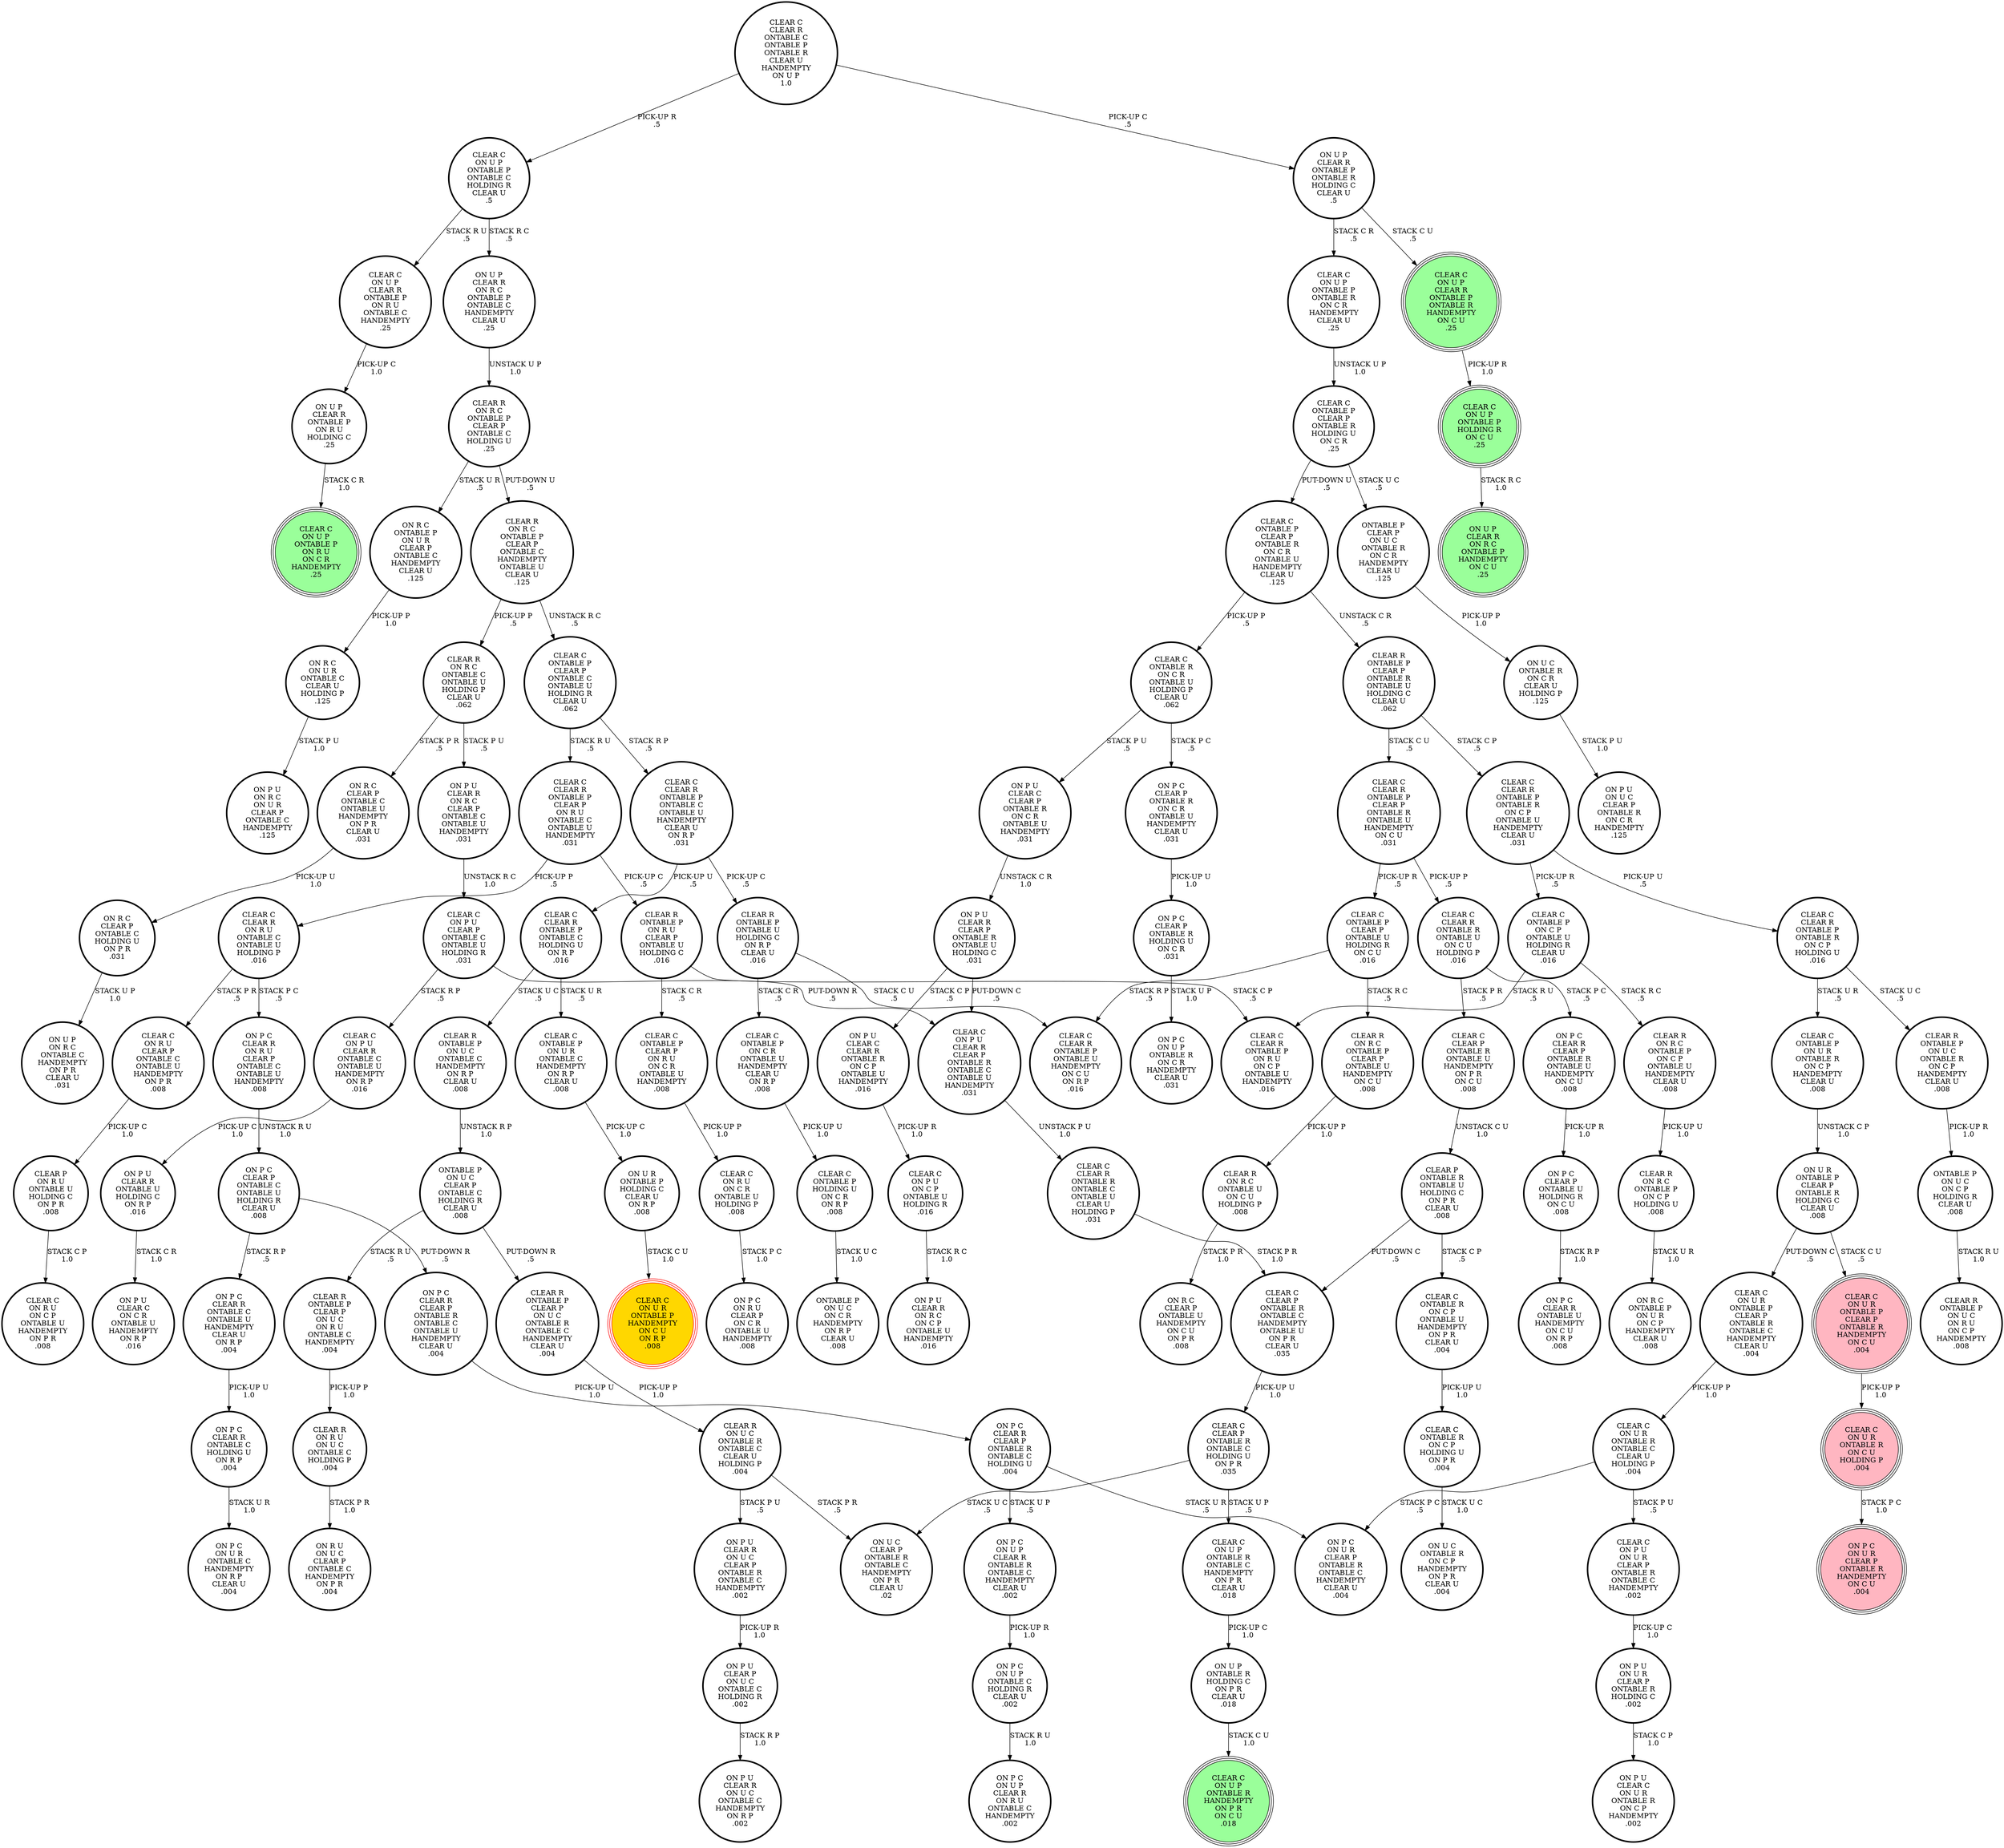 digraph {
"CLEAR R\nONTABLE P\nON U C\nONTABLE C\nHANDEMPTY\nON R P\nCLEAR U\n.008\n" -> "ONTABLE P\nON U C\nCLEAR P\nONTABLE C\nHOLDING R\nCLEAR U\n.008\n"[label="UNSTACK R P\n1.0\n"];
"CLEAR R\nON U C\nONTABLE R\nONTABLE C\nCLEAR U\nHOLDING P\n.004\n" -> "ON P U\nCLEAR R\nON U C\nCLEAR P\nONTABLE R\nONTABLE C\nHANDEMPTY\n.002\n"[label="STACK P U\n.5\n"];
"CLEAR R\nON U C\nONTABLE R\nONTABLE C\nCLEAR U\nHOLDING P\n.004\n" -> "ON U C\nCLEAR P\nONTABLE R\nONTABLE C\nHANDEMPTY\nON P R\nCLEAR U\n.02\n"[label="STACK P R\n.5\n"];
"CLEAR C\nON P U\nCLEAR R\nCLEAR P\nONTABLE R\nONTABLE C\nONTABLE U\nHANDEMPTY\n.031\n" -> "CLEAR C\nCLEAR R\nONTABLE R\nONTABLE C\nONTABLE U\nCLEAR U\nHOLDING P\n.031\n"[label="UNSTACK P U\n1.0\n"];
"CLEAR C\nCLEAR R\nONTABLE P\nCLEAR P\nONTABLE R\nONTABLE U\nHANDEMPTY\nON C U\n.031\n" -> "CLEAR C\nCLEAR R\nONTABLE R\nONTABLE U\nON C U\nHOLDING P\n.016\n"[label="PICK-UP P\n.5\n"];
"CLEAR C\nCLEAR R\nONTABLE P\nCLEAR P\nONTABLE R\nONTABLE U\nHANDEMPTY\nON C U\n.031\n" -> "CLEAR C\nONTABLE P\nCLEAR P\nONTABLE U\nHOLDING R\nON C U\n.016\n"[label="PICK-UP R\n.5\n"];
"CLEAR C\nONTABLE R\nON C R\nONTABLE U\nHOLDING P\nCLEAR U\n.062\n" -> "ON P C\nCLEAR P\nONTABLE R\nON C R\nONTABLE U\nHANDEMPTY\nCLEAR U\n.031\n"[label="STACK P C\n.5\n"];
"CLEAR C\nONTABLE R\nON C R\nONTABLE U\nHOLDING P\nCLEAR U\n.062\n" -> "ON P U\nCLEAR C\nCLEAR P\nONTABLE R\nON C R\nONTABLE U\nHANDEMPTY\n.031\n"[label="STACK P U\n.5\n"];
"ON P C\nCLEAR P\nONTABLE U\nHOLDING R\nON C U\n.008\n" -> "ON P C\nCLEAR R\nONTABLE U\nHANDEMPTY\nON C U\nON R P\n.008\n"[label="STACK R P\n1.0\n"];
"CLEAR C\nCLEAR R\nONTABLE P\nONTABLE R\nON C P\nHOLDING U\n.016\n" -> "CLEAR R\nONTABLE P\nON U C\nONTABLE R\nON C P\nHANDEMPTY\nCLEAR U\n.008\n"[label="STACK U C\n.5\n"];
"CLEAR C\nCLEAR R\nONTABLE P\nONTABLE R\nON C P\nHOLDING U\n.016\n" -> "CLEAR C\nONTABLE P\nON U R\nONTABLE R\nON C P\nHANDEMPTY\nCLEAR U\n.008\n"[label="STACK U R\n.5\n"];
"ON P C\nCLEAR R\nONTABLE C\nONTABLE U\nHANDEMPTY\nCLEAR U\nON R P\n.004\n" -> "ON P C\nCLEAR R\nONTABLE C\nHOLDING U\nON R P\n.004\n"[label="PICK-UP U\n1.0\n"];
"ON R C\nCLEAR P\nONTABLE C\nHOLDING U\nON P R\n.031\n" -> "ON U P\nON R C\nONTABLE C\nHANDEMPTY\nON P R\nCLEAR U\n.031\n"[label="STACK U P\n1.0\n"];
"CLEAR P\nONTABLE R\nONTABLE U\nHOLDING C\nON P R\nCLEAR U\n.008\n" -> "CLEAR C\nCLEAR P\nONTABLE R\nONTABLE C\nHANDEMPTY\nONTABLE U\nON P R\nCLEAR U\n.035\n"[label="PUT-DOWN C\n.5\n"];
"CLEAR P\nONTABLE R\nONTABLE U\nHOLDING C\nON P R\nCLEAR U\n.008\n" -> "CLEAR C\nONTABLE R\nON C P\nONTABLE U\nHANDEMPTY\nON P R\nCLEAR U\n.004\n"[label="STACK C P\n.5\n"];
"CLEAR C\nCLEAR R\nONTABLE P\nONTABLE C\nHOLDING U\nON R P\n.016\n" -> "CLEAR R\nONTABLE P\nON U C\nONTABLE C\nHANDEMPTY\nON R P\nCLEAR U\n.008\n"[label="STACK U C\n.5\n"];
"CLEAR C\nCLEAR R\nONTABLE P\nONTABLE C\nHOLDING U\nON R P\n.016\n" -> "CLEAR C\nONTABLE P\nON U R\nONTABLE C\nHANDEMPTY\nON R P\nCLEAR U\n.008\n"[label="STACK U R\n.5\n"];
"CLEAR R\nON R U\nON U C\nONTABLE C\nHOLDING P\n.004\n" -> "ON R U\nON U C\nCLEAR P\nONTABLE C\nHANDEMPTY\nON P R\n.004\n"[label="STACK P R\n1.0\n"];
"ON P C\nON U P\nONTABLE C\nHOLDING R\nCLEAR U\n.002\n" -> "ON P C\nON U P\nCLEAR R\nON R U\nONTABLE C\nHANDEMPTY\n.002\n"[label="STACK R U\n1.0\n"];
"CLEAR R\nON R C\nONTABLE P\nON C P\nONTABLE U\nHANDEMPTY\nCLEAR U\n.008\n" -> "CLEAR R\nON R C\nONTABLE P\nON C P\nHOLDING U\n.008\n"[label="PICK-UP U\n1.0\n"];
"CLEAR C\nCLEAR R\nONTABLE R\nONTABLE C\nONTABLE U\nCLEAR U\nHOLDING P\n.031\n" -> "CLEAR C\nCLEAR P\nONTABLE R\nONTABLE C\nHANDEMPTY\nONTABLE U\nON P R\nCLEAR U\n.035\n"[label="STACK P R\n1.0\n"];
"ON U P\nCLEAR R\nONTABLE P\nON R U\nHOLDING C\n.25\n" -> "CLEAR C\nON U P\nONTABLE P\nON R U\nON C R\nHANDEMPTY\n.25\n"[label="STACK C R\n1.0\n"];
"CLEAR C\nON R U\nCLEAR P\nONTABLE C\nONTABLE U\nHANDEMPTY\nON P R\n.008\n" -> "CLEAR P\nON R U\nONTABLE U\nHOLDING C\nON P R\n.008\n"[label="PICK-UP C\n1.0\n"];
"ON P C\nCLEAR R\nCLEAR P\nONTABLE R\nONTABLE C\nONTABLE U\nHANDEMPTY\nCLEAR U\n.004\n" -> "ON P C\nCLEAR R\nCLEAR P\nONTABLE R\nONTABLE C\nHOLDING U\n.004\n"[label="PICK-UP U\n1.0\n"];
"CLEAR C\nCLEAR R\nONTABLE P\nONTABLE R\nON C P\nONTABLE U\nHANDEMPTY\nCLEAR U\n.031\n" -> "CLEAR C\nCLEAR R\nONTABLE P\nONTABLE R\nON C P\nHOLDING U\n.016\n"[label="PICK-UP U\n.5\n"];
"CLEAR C\nCLEAR R\nONTABLE P\nONTABLE R\nON C P\nONTABLE U\nHANDEMPTY\nCLEAR U\n.031\n" -> "CLEAR C\nONTABLE P\nON C P\nONTABLE U\nHOLDING R\nCLEAR U\n.016\n"[label="PICK-UP R\n.5\n"];
"CLEAR C\nON R U\nON C R\nONTABLE U\nHOLDING P\n.008\n" -> "ON P C\nON R U\nCLEAR P\nON C R\nONTABLE U\nHANDEMPTY\n.008\n"[label="STACK P C\n1.0\n"];
"CLEAR C\nON U P\nCLEAR R\nONTABLE P\nON R U\nONTABLE C\nHANDEMPTY\n.25\n" -> "ON U P\nCLEAR R\nONTABLE P\nON R U\nHOLDING C\n.25\n"[label="PICK-UP C\n1.0\n"];
"CLEAR R\nON R C\nONTABLE P\nON C P\nHOLDING U\n.008\n" -> "ON R C\nONTABLE P\nON U R\nON C P\nHANDEMPTY\nCLEAR U\n.008\n"[label="STACK U R\n1.0\n"];
"CLEAR C\nONTABLE P\nON U R\nONTABLE C\nHANDEMPTY\nON R P\nCLEAR U\n.008\n" -> "ON U R\nONTABLE P\nHOLDING C\nCLEAR U\nON R P\n.008\n"[label="PICK-UP C\n1.0\n"];
"ON P C\nCLEAR P\nONTABLE C\nONTABLE U\nHOLDING R\nCLEAR U\n.008\n" -> "ON P C\nCLEAR R\nCLEAR P\nONTABLE R\nONTABLE C\nONTABLE U\nHANDEMPTY\nCLEAR U\n.004\n"[label="PUT-DOWN R\n.5\n"];
"ON P C\nCLEAR P\nONTABLE C\nONTABLE U\nHOLDING R\nCLEAR U\n.008\n" -> "ON P C\nCLEAR R\nONTABLE C\nONTABLE U\nHANDEMPTY\nCLEAR U\nON R P\n.004\n"[label="STACK R P\n.5\n"];
"ON U P\nCLEAR R\nON R C\nONTABLE P\nONTABLE C\nHANDEMPTY\nCLEAR U\n.25\n" -> "CLEAR R\nON R C\nONTABLE P\nCLEAR P\nONTABLE C\nHOLDING U\n.25\n"[label="UNSTACK U P\n1.0\n"];
"CLEAR R\nON R C\nONTABLE U\nON C U\nHOLDING P\n.008\n" -> "ON R C\nCLEAR P\nONTABLE U\nHANDEMPTY\nON C U\nON P R\n.008\n"[label="STACK P R\n1.0\n"];
"ON U P\nCLEAR R\nONTABLE P\nONTABLE R\nHOLDING C\nCLEAR U\n.5\n" -> "CLEAR C\nON U P\nONTABLE P\nONTABLE R\nON C R\nHANDEMPTY\nCLEAR U\n.25\n"[label="STACK C R\n.5\n"];
"ON U P\nCLEAR R\nONTABLE P\nONTABLE R\nHOLDING C\nCLEAR U\n.5\n" -> "CLEAR C\nON U P\nCLEAR R\nONTABLE P\nONTABLE R\nHANDEMPTY\nON C U\n.25\n"[label="STACK C U\n.5\n"];
"CLEAR C\nONTABLE P\nON C P\nONTABLE U\nHOLDING R\nCLEAR U\n.016\n" -> "CLEAR C\nCLEAR R\nONTABLE P\nON R U\nON C P\nONTABLE U\nHANDEMPTY\n.016\n"[label="STACK R U\n.5\n"];
"CLEAR C\nONTABLE P\nON C P\nONTABLE U\nHOLDING R\nCLEAR U\n.016\n" -> "CLEAR R\nON R C\nONTABLE P\nON C P\nONTABLE U\nHANDEMPTY\nCLEAR U\n.008\n"[label="STACK R C\n.5\n"];
"ON P C\nCLEAR P\nONTABLE R\nHOLDING U\nON C R\n.031\n" -> "ON P C\nON U P\nONTABLE R\nON C R\nHANDEMPTY\nCLEAR U\n.031\n"[label="STACK U P\n1.0\n"];
"CLEAR R\nON R C\nONTABLE P\nCLEAR P\nONTABLE C\nHANDEMPTY\nONTABLE U\nCLEAR U\n.125\n" -> "CLEAR R\nON R C\nONTABLE C\nONTABLE U\nHOLDING P\nCLEAR U\n.062\n"[label="PICK-UP P\n.5\n"];
"CLEAR R\nON R C\nONTABLE P\nCLEAR P\nONTABLE C\nHANDEMPTY\nONTABLE U\nCLEAR U\n.125\n" -> "CLEAR C\nONTABLE P\nCLEAR P\nONTABLE C\nONTABLE U\nHOLDING R\nCLEAR U\n.062\n"[label="UNSTACK R C\n.5\n"];
"ON U R\nONTABLE P\nCLEAR P\nONTABLE R\nHOLDING C\nCLEAR U\n.008\n" -> "CLEAR C\nON U R\nONTABLE P\nCLEAR P\nONTABLE R\nONTABLE C\nHANDEMPTY\nCLEAR U\n.004\n"[label="PUT-DOWN C\n.5\n"];
"ON U R\nONTABLE P\nCLEAR P\nONTABLE R\nHOLDING C\nCLEAR U\n.008\n" -> "CLEAR C\nON U R\nONTABLE P\nCLEAR P\nONTABLE R\nHANDEMPTY\nON C U\n.004\n"[label="STACK C U\n.5\n"];
"ON R C\nCLEAR P\nONTABLE C\nONTABLE U\nHANDEMPTY\nON P R\nCLEAR U\n.031\n" -> "ON R C\nCLEAR P\nONTABLE C\nHOLDING U\nON P R\n.031\n"[label="PICK-UP U\n1.0\n"];
"CLEAR C\nON P U\nON C P\nONTABLE U\nHOLDING R\n.016\n" -> "ON P U\nCLEAR R\nON R C\nON C P\nONTABLE U\nHANDEMPTY\n.016\n"[label="STACK R C\n1.0\n"];
"ON P U\nCLEAR C\nCLEAR R\nONTABLE R\nON C P\nONTABLE U\nHANDEMPTY\n.016\n" -> "CLEAR C\nON P U\nON C P\nONTABLE U\nHOLDING R\n.016\n"[label="PICK-UP R\n1.0\n"];
"CLEAR C\nONTABLE R\nON C P\nHOLDING U\nON P R\n.004\n" -> "ON U C\nONTABLE R\nON C P\nHANDEMPTY\nON P R\nCLEAR U\n.004\n"[label="STACK U C\n1.0\n"];
"ONTABLE P\nON U C\nCLEAR P\nONTABLE C\nHOLDING R\nCLEAR U\n.008\n" -> "CLEAR R\nONTABLE P\nCLEAR P\nON U C\nONTABLE R\nONTABLE C\nHANDEMPTY\nCLEAR U\n.004\n"[label="PUT-DOWN R\n.5\n"];
"ONTABLE P\nON U C\nCLEAR P\nONTABLE C\nHOLDING R\nCLEAR U\n.008\n" -> "CLEAR R\nONTABLE P\nCLEAR P\nON U C\nON R U\nONTABLE C\nHANDEMPTY\n.004\n"[label="STACK R U\n.5\n"];
"CLEAR C\nCLEAR R\nONTABLE P\nCLEAR P\nON R U\nONTABLE C\nONTABLE U\nHANDEMPTY\n.031\n" -> "CLEAR C\nCLEAR R\nON R U\nONTABLE C\nONTABLE U\nHOLDING P\n.016\n"[label="PICK-UP P\n.5\n"];
"CLEAR C\nCLEAR R\nONTABLE P\nCLEAR P\nON R U\nONTABLE C\nONTABLE U\nHANDEMPTY\n.031\n" -> "CLEAR R\nONTABLE P\nON R U\nCLEAR P\nONTABLE U\nHOLDING C\n.016\n"[label="PICK-UP C\n.5\n"];
"CLEAR C\nON U P\nONTABLE P\nHOLDING R\nON C U\n.25\n" -> "ON U P\nCLEAR R\nON R C\nONTABLE P\nHANDEMPTY\nON C U\n.25\n"[label="STACK R C\n1.0\n"];
"CLEAR R\nONTABLE P\nCLEAR P\nON U C\nONTABLE R\nONTABLE C\nHANDEMPTY\nCLEAR U\n.004\n" -> "CLEAR R\nON U C\nONTABLE R\nONTABLE C\nCLEAR U\nHOLDING P\n.004\n"[label="PICK-UP P\n1.0\n"];
"CLEAR C\nON U P\nONTABLE P\nONTABLE C\nHOLDING R\nCLEAR U\n.5\n" -> "CLEAR C\nON U P\nCLEAR R\nONTABLE P\nON R U\nONTABLE C\nHANDEMPTY\n.25\n"[label="STACK R U\n.5\n"];
"CLEAR C\nON U P\nONTABLE P\nONTABLE C\nHOLDING R\nCLEAR U\n.5\n" -> "ON U P\nCLEAR R\nON R C\nONTABLE P\nONTABLE C\nHANDEMPTY\nCLEAR U\n.25\n"[label="STACK R C\n.5\n"];
"CLEAR C\nON U R\nONTABLE R\nONTABLE C\nCLEAR U\nHOLDING P\n.004\n" -> "CLEAR C\nON P U\nON U R\nCLEAR P\nONTABLE R\nONTABLE C\nHANDEMPTY\n.002\n"[label="STACK P U\n.5\n"];
"CLEAR C\nON U R\nONTABLE R\nONTABLE C\nCLEAR U\nHOLDING P\n.004\n" -> "ON P C\nON U R\nCLEAR P\nONTABLE R\nONTABLE C\nHANDEMPTY\nCLEAR U\n.004\n"[label="STACK P C\n.5\n"];
"ON P U\nCLEAR R\nONTABLE U\nHOLDING C\nON R P\n.016\n" -> "ON P U\nCLEAR C\nON C R\nONTABLE U\nHANDEMPTY\nON R P\n.016\n"[label="STACK C R\n1.0\n"];
"CLEAR C\nCLEAR R\nONTABLE R\nONTABLE U\nON C U\nHOLDING P\n.016\n" -> "CLEAR C\nCLEAR P\nONTABLE R\nONTABLE U\nHANDEMPTY\nON P R\nON C U\n.008\n"[label="STACK P R\n.5\n"];
"CLEAR C\nCLEAR R\nONTABLE R\nONTABLE U\nON C U\nHOLDING P\n.016\n" -> "ON P C\nCLEAR R\nCLEAR P\nONTABLE R\nONTABLE U\nHANDEMPTY\nON C U\n.008\n"[label="STACK P C\n.5\n"];
"ON P C\nCLEAR R\nONTABLE C\nHOLDING U\nON R P\n.004\n" -> "ON P C\nON U R\nONTABLE C\nHANDEMPTY\nON R P\nCLEAR U\n.004\n"[label="STACK U R\n1.0\n"];
"CLEAR C\nONTABLE P\nHOLDING U\nON C R\nON R P\n.008\n" -> "ONTABLE P\nON U C\nON C R\nHANDEMPTY\nON R P\nCLEAR U\n.008\n"[label="STACK U C\n1.0\n"];
"CLEAR C\nON U R\nONTABLE P\nCLEAR P\nONTABLE R\nONTABLE C\nHANDEMPTY\nCLEAR U\n.004\n" -> "CLEAR C\nON U R\nONTABLE R\nONTABLE C\nCLEAR U\nHOLDING P\n.004\n"[label="PICK-UP P\n1.0\n"];
"CLEAR R\nONTABLE P\nCLEAR P\nONTABLE R\nONTABLE U\nHOLDING C\nCLEAR U\n.062\n" -> "CLEAR C\nCLEAR R\nONTABLE P\nCLEAR P\nONTABLE R\nONTABLE U\nHANDEMPTY\nON C U\n.031\n"[label="STACK C U\n.5\n"];
"CLEAR R\nONTABLE P\nCLEAR P\nONTABLE R\nONTABLE U\nHOLDING C\nCLEAR U\n.062\n" -> "CLEAR C\nCLEAR R\nONTABLE P\nONTABLE R\nON C P\nONTABLE U\nHANDEMPTY\nCLEAR U\n.031\n"[label="STACK C P\n.5\n"];
"CLEAR C\nONTABLE P\nON U R\nONTABLE R\nON C P\nHANDEMPTY\nCLEAR U\n.008\n" -> "ON U R\nONTABLE P\nCLEAR P\nONTABLE R\nHOLDING C\nCLEAR U\n.008\n"[label="UNSTACK C P\n1.0\n"];
"CLEAR C\nONTABLE R\nON C P\nONTABLE U\nHANDEMPTY\nON P R\nCLEAR U\n.004\n" -> "CLEAR C\nONTABLE R\nON C P\nHOLDING U\nON P R\n.004\n"[label="PICK-UP U\n1.0\n"];
"CLEAR C\nONTABLE P\nCLEAR P\nONTABLE R\nHOLDING U\nON C R\n.25\n" -> "ONTABLE P\nCLEAR P\nON U C\nONTABLE R\nON C R\nHANDEMPTY\nCLEAR U\n.125\n"[label="STACK U C\n.5\n"];
"CLEAR C\nONTABLE P\nCLEAR P\nONTABLE R\nHOLDING U\nON C R\n.25\n" -> "CLEAR C\nONTABLE P\nCLEAR P\nONTABLE R\nON C R\nONTABLE U\nHANDEMPTY\nCLEAR U\n.125\n"[label="PUT-DOWN U\n.5\n"];
"ON R C\nONTABLE P\nON U R\nCLEAR P\nONTABLE C\nHANDEMPTY\nCLEAR U\n.125\n" -> "ON R C\nON U R\nONTABLE C\nCLEAR U\nHOLDING P\n.125\n"[label="PICK-UP P\n1.0\n"];
"CLEAR R\nON R C\nONTABLE P\nCLEAR P\nONTABLE C\nHOLDING U\n.25\n" -> "CLEAR R\nON R C\nONTABLE P\nCLEAR P\nONTABLE C\nHANDEMPTY\nONTABLE U\nCLEAR U\n.125\n"[label="PUT-DOWN U\n.5\n"];
"CLEAR R\nON R C\nONTABLE P\nCLEAR P\nONTABLE C\nHOLDING U\n.25\n" -> "ON R C\nONTABLE P\nON U R\nCLEAR P\nONTABLE C\nHANDEMPTY\nCLEAR U\n.125\n"[label="STACK U R\n.5\n"];
"CLEAR P\nON R U\nONTABLE U\nHOLDING C\nON P R\n.008\n" -> "CLEAR C\nON R U\nON C P\nONTABLE U\nHANDEMPTY\nON P R\n.008\n"[label="STACK C P\n1.0\n"];
"CLEAR C\nONTABLE P\nCLEAR P\nONTABLE R\nON C R\nONTABLE U\nHANDEMPTY\nCLEAR U\n.125\n" -> "CLEAR R\nONTABLE P\nCLEAR P\nONTABLE R\nONTABLE U\nHOLDING C\nCLEAR U\n.062\n"[label="UNSTACK C R\n.5\n"];
"CLEAR C\nONTABLE P\nCLEAR P\nONTABLE R\nON C R\nONTABLE U\nHANDEMPTY\nCLEAR U\n.125\n" -> "CLEAR C\nONTABLE R\nON C R\nONTABLE U\nHOLDING P\nCLEAR U\n.062\n"[label="PICK-UP P\n.5\n"];
"CLEAR C\nCLEAR P\nONTABLE R\nONTABLE C\nHOLDING U\nON P R\n.035\n" -> "ON U C\nCLEAR P\nONTABLE R\nONTABLE C\nHANDEMPTY\nON P R\nCLEAR U\n.02\n"[label="STACK U C\n.5\n"];
"CLEAR C\nCLEAR P\nONTABLE R\nONTABLE C\nHOLDING U\nON P R\n.035\n" -> "CLEAR C\nON U P\nONTABLE R\nONTABLE C\nHANDEMPTY\nON P R\nCLEAR U\n.018\n"[label="STACK U P\n.5\n"];
"ON P U\nON U R\nCLEAR P\nONTABLE R\nHOLDING C\n.002\n" -> "ON P U\nCLEAR C\nON U R\nONTABLE R\nON C P\nHANDEMPTY\n.002\n"[label="STACK C P\n1.0\n"];
"CLEAR C\nON U P\nONTABLE P\nONTABLE R\nON C R\nHANDEMPTY\nCLEAR U\n.25\n" -> "CLEAR C\nONTABLE P\nCLEAR P\nONTABLE R\nHOLDING U\nON C R\n.25\n"[label="UNSTACK U P\n1.0\n"];
"ON P U\nCLEAR C\nCLEAR P\nONTABLE R\nON C R\nONTABLE U\nHANDEMPTY\n.031\n" -> "ON P U\nCLEAR R\nCLEAR P\nONTABLE R\nONTABLE U\nHOLDING C\n.031\n"[label="UNSTACK C R\n1.0\n"];
"CLEAR C\nCLEAR P\nONTABLE R\nONTABLE C\nHANDEMPTY\nONTABLE U\nON P R\nCLEAR U\n.035\n" -> "CLEAR C\nCLEAR P\nONTABLE R\nONTABLE C\nHOLDING U\nON P R\n.035\n"[label="PICK-UP U\n1.0\n"];
"ON P U\nCLEAR P\nON U C\nONTABLE C\nHOLDING R\n.002\n" -> "ON P U\nCLEAR R\nON U C\nONTABLE C\nHANDEMPTY\nON R P\n.002\n"[label="STACK R P\n1.0\n"];
"CLEAR C\nON P U\nON U R\nCLEAR P\nONTABLE R\nONTABLE C\nHANDEMPTY\n.002\n" -> "ON P U\nON U R\nCLEAR P\nONTABLE R\nHOLDING C\n.002\n"[label="PICK-UP C\n1.0\n"];
"CLEAR C\nON U P\nCLEAR R\nONTABLE P\nONTABLE R\nHANDEMPTY\nON C U\n.25\n" -> "CLEAR C\nON U P\nONTABLE P\nHOLDING R\nON C U\n.25\n"[label="PICK-UP R\n1.0\n"];
"CLEAR C\nONTABLE P\nCLEAR P\nONTABLE U\nHOLDING R\nON C U\n.016\n" -> "CLEAR C\nCLEAR R\nONTABLE P\nONTABLE U\nHANDEMPTY\nON C U\nON R P\n.016\n"[label="STACK R P\n.5\n"];
"CLEAR C\nONTABLE P\nCLEAR P\nONTABLE U\nHOLDING R\nON C U\n.016\n" -> "CLEAR R\nON R C\nONTABLE P\nCLEAR P\nONTABLE U\nHANDEMPTY\nON C U\n.008\n"[label="STACK R C\n.5\n"];
"CLEAR C\nON U R\nONTABLE P\nCLEAR P\nONTABLE R\nHANDEMPTY\nON C U\n.004\n" -> "CLEAR C\nON U R\nONTABLE R\nON C U\nHOLDING P\n.004\n"[label="PICK-UP P\n1.0\n"];
"CLEAR R\nONTABLE P\nON R U\nCLEAR P\nONTABLE U\nHOLDING C\n.016\n" -> "CLEAR C\nCLEAR R\nONTABLE P\nON R U\nON C P\nONTABLE U\nHANDEMPTY\n.016\n"[label="STACK C P\n.5\n"];
"CLEAR R\nONTABLE P\nON R U\nCLEAR P\nONTABLE U\nHOLDING C\n.016\n" -> "CLEAR C\nONTABLE P\nCLEAR P\nON R U\nON C R\nONTABLE U\nHANDEMPTY\n.008\n"[label="STACK C R\n.5\n"];
"ON P C\nCLEAR R\nON R U\nCLEAR P\nONTABLE C\nONTABLE U\nHANDEMPTY\n.008\n" -> "ON P C\nCLEAR P\nONTABLE C\nONTABLE U\nHOLDING R\nCLEAR U\n.008\n"[label="UNSTACK R U\n1.0\n"];
"CLEAR C\nCLEAR R\nONTABLE C\nONTABLE P\nONTABLE R\nCLEAR U\nHANDEMPTY\nON U P\n1.0\n" -> "CLEAR C\nON U P\nONTABLE P\nONTABLE C\nHOLDING R\nCLEAR U\n.5\n"[label="PICK-UP R\n.5\n"];
"CLEAR C\nCLEAR R\nONTABLE C\nONTABLE P\nONTABLE R\nCLEAR U\nHANDEMPTY\nON U P\n1.0\n" -> "ON U P\nCLEAR R\nONTABLE P\nONTABLE R\nHOLDING C\nCLEAR U\n.5\n"[label="PICK-UP C\n.5\n"];
"CLEAR R\nON R C\nONTABLE C\nONTABLE U\nHOLDING P\nCLEAR U\n.062\n" -> "ON P U\nCLEAR R\nON R C\nCLEAR P\nONTABLE C\nONTABLE U\nHANDEMPTY\n.031\n"[label="STACK P U\n.5\n"];
"CLEAR R\nON R C\nONTABLE C\nONTABLE U\nHOLDING P\nCLEAR U\n.062\n" -> "ON R C\nCLEAR P\nONTABLE C\nONTABLE U\nHANDEMPTY\nON P R\nCLEAR U\n.031\n"[label="STACK P R\n.5\n"];
"CLEAR R\nONTABLE P\nCLEAR P\nON U C\nON R U\nONTABLE C\nHANDEMPTY\n.004\n" -> "CLEAR R\nON R U\nON U C\nONTABLE C\nHOLDING P\n.004\n"[label="PICK-UP P\n1.0\n"];
"CLEAR C\nON P U\nCLEAR P\nONTABLE C\nONTABLE U\nHOLDING R\n.031\n" -> "CLEAR C\nON P U\nCLEAR R\nONTABLE C\nONTABLE U\nHANDEMPTY\nON R P\n.016\n"[label="STACK R P\n.5\n"];
"CLEAR C\nON P U\nCLEAR P\nONTABLE C\nONTABLE U\nHOLDING R\n.031\n" -> "CLEAR C\nON P U\nCLEAR R\nCLEAR P\nONTABLE R\nONTABLE C\nONTABLE U\nHANDEMPTY\n.031\n"[label="PUT-DOWN R\n.5\n"];
"CLEAR C\nCLEAR R\nON R U\nONTABLE C\nONTABLE U\nHOLDING P\n.016\n" -> "ON P C\nCLEAR R\nON R U\nCLEAR P\nONTABLE C\nONTABLE U\nHANDEMPTY\n.008\n"[label="STACK P C\n.5\n"];
"CLEAR C\nCLEAR R\nON R U\nONTABLE C\nONTABLE U\nHOLDING P\n.016\n" -> "CLEAR C\nON R U\nCLEAR P\nONTABLE C\nONTABLE U\nHANDEMPTY\nON P R\n.008\n"[label="STACK P R\n.5\n"];
"ON P C\nON U P\nCLEAR R\nONTABLE R\nONTABLE C\nHANDEMPTY\nCLEAR U\n.002\n" -> "ON P C\nON U P\nONTABLE C\nHOLDING R\nCLEAR U\n.002\n"[label="PICK-UP R\n1.0\n"];
"CLEAR C\nON P U\nCLEAR R\nONTABLE C\nONTABLE U\nHANDEMPTY\nON R P\n.016\n" -> "ON P U\nCLEAR R\nONTABLE U\nHOLDING C\nON R P\n.016\n"[label="PICK-UP C\n1.0\n"];
"ON P C\nCLEAR R\nCLEAR P\nONTABLE R\nONTABLE C\nHOLDING U\n.004\n" -> "ON P C\nON U P\nCLEAR R\nONTABLE R\nONTABLE C\nHANDEMPTY\nCLEAR U\n.002\n"[label="STACK U P\n.5\n"];
"ON P C\nCLEAR R\nCLEAR P\nONTABLE R\nONTABLE C\nHOLDING U\n.004\n" -> "ON P C\nON U R\nCLEAR P\nONTABLE R\nONTABLE C\nHANDEMPTY\nCLEAR U\n.004\n"[label="STACK U R\n.5\n"];
"ONTABLE P\nCLEAR P\nON U C\nONTABLE R\nON C R\nHANDEMPTY\nCLEAR U\n.125\n" -> "ON U C\nONTABLE R\nON C R\nCLEAR U\nHOLDING P\n.125\n"[label="PICK-UP P\n1.0\n"];
"ON P U\nCLEAR R\nON R C\nCLEAR P\nONTABLE C\nONTABLE U\nHANDEMPTY\n.031\n" -> "CLEAR C\nON P U\nCLEAR P\nONTABLE C\nONTABLE U\nHOLDING R\n.031\n"[label="UNSTACK R C\n1.0\n"];
"CLEAR C\nONTABLE P\nCLEAR P\nONTABLE C\nONTABLE U\nHOLDING R\nCLEAR U\n.062\n" -> "CLEAR C\nCLEAR R\nONTABLE P\nONTABLE C\nONTABLE U\nHANDEMPTY\nCLEAR U\nON R P\n.031\n"[label="STACK R P\n.5\n"];
"CLEAR C\nONTABLE P\nCLEAR P\nONTABLE C\nONTABLE U\nHOLDING R\nCLEAR U\n.062\n" -> "CLEAR C\nCLEAR R\nONTABLE P\nCLEAR P\nON R U\nONTABLE C\nONTABLE U\nHANDEMPTY\n.031\n"[label="STACK R U\n.5\n"];
"CLEAR C\nON U R\nONTABLE R\nON C U\nHOLDING P\n.004\n" -> "ON P C\nON U R\nCLEAR P\nONTABLE R\nHANDEMPTY\nON C U\n.004\n"[label="STACK P C\n1.0\n"];
"CLEAR C\nONTABLE P\nON C R\nONTABLE U\nHANDEMPTY\nCLEAR U\nON R P\n.008\n" -> "CLEAR C\nONTABLE P\nHOLDING U\nON C R\nON R P\n.008\n"[label="PICK-UP U\n1.0\n"];
"ON P U\nCLEAR R\nON U C\nCLEAR P\nONTABLE R\nONTABLE C\nHANDEMPTY\n.002\n" -> "ON P U\nCLEAR P\nON U C\nONTABLE C\nHOLDING R\n.002\n"[label="PICK-UP R\n1.0\n"];
"CLEAR R\nONTABLE P\nONTABLE U\nHOLDING C\nON R P\nCLEAR U\n.016\n" -> "CLEAR C\nCLEAR R\nONTABLE P\nONTABLE U\nHANDEMPTY\nON C U\nON R P\n.016\n"[label="STACK C U\n.5\n"];
"CLEAR R\nONTABLE P\nONTABLE U\nHOLDING C\nON R P\nCLEAR U\n.016\n" -> "CLEAR C\nONTABLE P\nON C R\nONTABLE U\nHANDEMPTY\nCLEAR U\nON R P\n.008\n"[label="STACK C R\n.5\n"];
"ONTABLE P\nON U C\nON C P\nHOLDING R\nCLEAR U\n.008\n" -> "CLEAR R\nONTABLE P\nON U C\nON R U\nON C P\nHANDEMPTY\n.008\n"[label="STACK R U\n1.0\n"];
"ON U R\nONTABLE P\nHOLDING C\nCLEAR U\nON R P\n.008\n" -> "CLEAR C\nON U R\nONTABLE P\nHANDEMPTY\nON C U\nON R P\n.008\n"[label="STACK C U\n1.0\n"];
"ON P C\nCLEAR P\nONTABLE R\nON C R\nONTABLE U\nHANDEMPTY\nCLEAR U\n.031\n" -> "ON P C\nCLEAR P\nONTABLE R\nHOLDING U\nON C R\n.031\n"[label="PICK-UP U\n1.0\n"];
"CLEAR R\nON R C\nONTABLE P\nCLEAR P\nONTABLE U\nHANDEMPTY\nON C U\n.008\n" -> "CLEAR R\nON R C\nONTABLE U\nON C U\nHOLDING P\n.008\n"[label="PICK-UP P\n1.0\n"];
"CLEAR C\nON U P\nONTABLE R\nONTABLE C\nHANDEMPTY\nON P R\nCLEAR U\n.018\n" -> "ON U P\nONTABLE R\nHOLDING C\nON P R\nCLEAR U\n.018\n"[label="PICK-UP C\n1.0\n"];
"ON U P\nONTABLE R\nHOLDING C\nON P R\nCLEAR U\n.018\n" -> "CLEAR C\nON U P\nONTABLE R\nHANDEMPTY\nON P R\nON C U\n.018\n"[label="STACK C U\n1.0\n"];
"CLEAR C\nCLEAR P\nONTABLE R\nONTABLE U\nHANDEMPTY\nON P R\nON C U\n.008\n" -> "CLEAR P\nONTABLE R\nONTABLE U\nHOLDING C\nON P R\nCLEAR U\n.008\n"[label="UNSTACK C U\n1.0\n"];
"CLEAR C\nONTABLE P\nCLEAR P\nON R U\nON C R\nONTABLE U\nHANDEMPTY\n.008\n" -> "CLEAR C\nON R U\nON C R\nONTABLE U\nHOLDING P\n.008\n"[label="PICK-UP P\n1.0\n"];
"CLEAR R\nONTABLE P\nON U C\nONTABLE R\nON C P\nHANDEMPTY\nCLEAR U\n.008\n" -> "ONTABLE P\nON U C\nON C P\nHOLDING R\nCLEAR U\n.008\n"[label="PICK-UP R\n1.0\n"];
"ON U C\nONTABLE R\nON C R\nCLEAR U\nHOLDING P\n.125\n" -> "ON P U\nON U C\nCLEAR P\nONTABLE R\nON C R\nHANDEMPTY\n.125\n"[label="STACK P U\n1.0\n"];
"ON P U\nCLEAR R\nCLEAR P\nONTABLE R\nONTABLE U\nHOLDING C\n.031\n" -> "ON P U\nCLEAR C\nCLEAR R\nONTABLE R\nON C P\nONTABLE U\nHANDEMPTY\n.016\n"[label="STACK C P\n.5\n"];
"ON P U\nCLEAR R\nCLEAR P\nONTABLE R\nONTABLE U\nHOLDING C\n.031\n" -> "CLEAR C\nON P U\nCLEAR R\nCLEAR P\nONTABLE R\nONTABLE C\nONTABLE U\nHANDEMPTY\n.031\n"[label="PUT-DOWN C\n.5\n"];
"ON P C\nCLEAR R\nCLEAR P\nONTABLE R\nONTABLE U\nHANDEMPTY\nON C U\n.008\n" -> "ON P C\nCLEAR P\nONTABLE U\nHOLDING R\nON C U\n.008\n"[label="PICK-UP R\n1.0\n"];
"CLEAR C\nCLEAR R\nONTABLE P\nONTABLE C\nONTABLE U\nHANDEMPTY\nCLEAR U\nON R P\n.031\n" -> "CLEAR R\nONTABLE P\nONTABLE U\nHOLDING C\nON R P\nCLEAR U\n.016\n"[label="PICK-UP C\n.5\n"];
"CLEAR C\nCLEAR R\nONTABLE P\nONTABLE C\nONTABLE U\nHANDEMPTY\nCLEAR U\nON R P\n.031\n" -> "CLEAR C\nCLEAR R\nONTABLE P\nONTABLE C\nHOLDING U\nON R P\n.016\n"[label="PICK-UP U\n.5\n"];
"ON R C\nON U R\nONTABLE C\nCLEAR U\nHOLDING P\n.125\n" -> "ON P U\nON R C\nON U R\nCLEAR P\nONTABLE C\nHANDEMPTY\n.125\n"[label="STACK P U\n1.0\n"];
"ON P U\nCLEAR R\nON R C\nON C P\nONTABLE U\nHANDEMPTY\n.016\n" [shape=circle, penwidth=3];
"ON R C\nONTABLE P\nON U R\nON C P\nHANDEMPTY\nCLEAR U\n.008\n" [shape=circle, penwidth=3];
"CLEAR C\nON U P\nONTABLE P\nON R U\nON C R\nHANDEMPTY\n.25\n" [shape=circle, style=filled, fillcolor=palegreen1, peripheries=3];
"ON U P\nCLEAR R\nON R C\nONTABLE P\nHANDEMPTY\nON C U\n.25\n" [shape=circle, style=filled, fillcolor=palegreen1, peripheries=3];
"ON P U\nCLEAR C\nON C R\nONTABLE U\nHANDEMPTY\nON R P\n.016\n" [shape=circle, penwidth=3];
"CLEAR C\nCLEAR R\nONTABLE P\nONTABLE U\nHANDEMPTY\nON C U\nON R P\n.016\n" [shape=circle, penwidth=3];
"ON R U\nON U C\nCLEAR P\nONTABLE C\nHANDEMPTY\nON P R\n.004\n" [shape=circle, penwidth=3];
"ON U C\nONTABLE R\nON C P\nHANDEMPTY\nON P R\nCLEAR U\n.004\n" [shape=circle, penwidth=3];
"CLEAR C\nON R U\nON C P\nONTABLE U\nHANDEMPTY\nON P R\n.008\n" [shape=circle, penwidth=3];
"ON R C\nCLEAR P\nONTABLE U\nHANDEMPTY\nON C U\nON P R\n.008\n" [shape=circle, penwidth=3];
"ON U C\nCLEAR P\nONTABLE R\nONTABLE C\nHANDEMPTY\nON P R\nCLEAR U\n.02\n" [shape=circle, penwidth=3];
"CLEAR C\nON U R\nONTABLE P\nHANDEMPTY\nON C U\nON R P\n.008\n" [shape=circle, style=filled color=red, fillcolor=gold, peripheries=3];
"ON P C\nCLEAR R\nONTABLE U\nHANDEMPTY\nON C U\nON R P\n.008\n" [shape=circle, penwidth=3];
"CLEAR C\nCLEAR R\nONTABLE P\nON R U\nON C P\nONTABLE U\nHANDEMPTY\n.016\n" [shape=circle, penwidth=3];
"ON P U\nON U C\nCLEAR P\nONTABLE R\nON C R\nHANDEMPTY\n.125\n" [shape=circle, penwidth=3];
"ON P C\nON U P\nONTABLE R\nON C R\nHANDEMPTY\nCLEAR U\n.031\n" [shape=circle, penwidth=3];
"ON P U\nCLEAR R\nON U C\nONTABLE C\nHANDEMPTY\nON R P\n.002\n" [shape=circle, penwidth=3];
"CLEAR C\nON U P\nONTABLE R\nHANDEMPTY\nON P R\nON C U\n.018\n" [shape=circle, style=filled, fillcolor=palegreen1, peripheries=3];
"ON P U\nON R C\nON U R\nCLEAR P\nONTABLE C\nHANDEMPTY\n.125\n" [shape=circle, penwidth=3];
"ON P C\nON R U\nCLEAR P\nON C R\nONTABLE U\nHANDEMPTY\n.008\n" [shape=circle, penwidth=3];
"ON P C\nON U P\nCLEAR R\nON R U\nONTABLE C\nHANDEMPTY\n.002\n" [shape=circle, penwidth=3];
"ON P U\nCLEAR C\nON U R\nONTABLE R\nON C P\nHANDEMPTY\n.002\n" [shape=circle, penwidth=3];
"ON U P\nON R C\nONTABLE C\nHANDEMPTY\nON P R\nCLEAR U\n.031\n" [shape=circle, penwidth=3];
"ONTABLE P\nON U C\nON C R\nHANDEMPTY\nON R P\nCLEAR U\n.008\n" [shape=circle, penwidth=3];
"ON P C\nON U R\nONTABLE C\nHANDEMPTY\nON R P\nCLEAR U\n.004\n" [shape=circle, penwidth=3];
"ON P C\nON U R\nCLEAR P\nONTABLE R\nHANDEMPTY\nON C U\n.004\n" [shape=circle, style=filled, fillcolor=lightpink, peripheries=3];
"ON P C\nON U R\nCLEAR P\nONTABLE R\nONTABLE C\nHANDEMPTY\nCLEAR U\n.004\n" [shape=circle, penwidth=3];
"CLEAR R\nONTABLE P\nON U C\nON R U\nON C P\nHANDEMPTY\n.008\n" [shape=circle, penwidth=3];
"ON P U\nCLEAR R\nON R C\nON C P\nONTABLE U\nHANDEMPTY\n.016\n" [shape=circle, penwidth=3];
"ON R C\nONTABLE P\nON U R\nON C P\nHANDEMPTY\nCLEAR U\n.008\n" [shape=circle, penwidth=3];
"CLEAR C\nCLEAR P\nONTABLE R\nONTABLE C\nHANDEMPTY\nONTABLE U\nON P R\nCLEAR U\n.035\n" [shape=circle, penwidth=3];
"CLEAR R\nONTABLE P\nCLEAR P\nON U C\nONTABLE R\nONTABLE C\nHANDEMPTY\nCLEAR U\n.004\n" [shape=circle, penwidth=3];
"CLEAR C\nONTABLE P\nON C P\nONTABLE U\nHOLDING R\nCLEAR U\n.016\n" [shape=circle, penwidth=3];
"CLEAR C\nON U P\nONTABLE P\nON R U\nON C R\nHANDEMPTY\n.25\n" [shape=circle, style=filled, fillcolor=palegreen1, peripheries=3];
"CLEAR C\nONTABLE P\nCLEAR P\nONTABLE R\nHOLDING U\nON C R\n.25\n" [shape=circle, penwidth=3];
"ON P U\nCLEAR P\nON U C\nONTABLE C\nHOLDING R\n.002\n" [shape=circle, penwidth=3];
"ON P C\nCLEAR P\nONTABLE U\nHOLDING R\nON C U\n.008\n" [shape=circle, penwidth=3];
"ON R C\nCLEAR P\nONTABLE C\nONTABLE U\nHANDEMPTY\nON P R\nCLEAR U\n.031\n" [shape=circle, penwidth=3];
"ON U P\nCLEAR R\nON R C\nONTABLE P\nHANDEMPTY\nON C U\n.25\n" [shape=circle, style=filled, fillcolor=palegreen1, peripheries=3];
"ON P U\nCLEAR C\nON C R\nONTABLE U\nHANDEMPTY\nON R P\n.016\n" [shape=circle, penwidth=3];
"ON P C\nON U P\nONTABLE C\nHOLDING R\nCLEAR U\n.002\n" [shape=circle, penwidth=3];
"CLEAR C\nONTABLE R\nON C P\nHOLDING U\nON P R\n.004\n" [shape=circle, penwidth=3];
"CLEAR C\nON U P\nCLEAR R\nONTABLE P\nON R U\nONTABLE C\nHANDEMPTY\n.25\n" [shape=circle, penwidth=3];
"ON R C\nCLEAR P\nONTABLE C\nHOLDING U\nON P R\n.031\n" [shape=circle, penwidth=3];
"CLEAR C\nON U P\nONTABLE P\nHOLDING R\nON C U\n.25\n" [shape=circle, style=filled, fillcolor=palegreen1, peripheries=3];
"CLEAR C\nCLEAR R\nONTABLE P\nONTABLE R\nON C P\nHOLDING U\n.016\n" [shape=circle, penwidth=3];
"ON P C\nCLEAR R\nCLEAR P\nONTABLE R\nONTABLE U\nHANDEMPTY\nON C U\n.008\n" [shape=circle, penwidth=3];
"ON U R\nONTABLE P\nCLEAR P\nONTABLE R\nHOLDING C\nCLEAR U\n.008\n" [shape=circle, penwidth=3];
"CLEAR R\nONTABLE P\nONTABLE U\nHOLDING C\nON R P\nCLEAR U\n.016\n" [shape=circle, penwidth=3];
"CLEAR R\nON R C\nONTABLE P\nON C P\nONTABLE U\nHANDEMPTY\nCLEAR U\n.008\n" [shape=circle, penwidth=3];
"CLEAR C\nCLEAR R\nONTABLE P\nONTABLE U\nHANDEMPTY\nON C U\nON R P\n.016\n" [shape=circle, penwidth=3];
"ONTABLE P\nON U C\nON C P\nHOLDING R\nCLEAR U\n.008\n" [shape=circle, penwidth=3];
"ON U C\nONTABLE R\nON C R\nCLEAR U\nHOLDING P\n.125\n" [shape=circle, penwidth=3];
"CLEAR R\nON R U\nON U C\nONTABLE C\nHOLDING P\n.004\n" [shape=circle, penwidth=3];
"ON R U\nON U C\nCLEAR P\nONTABLE C\nHANDEMPTY\nON P R\n.004\n" [shape=circle, penwidth=3];
"CLEAR C\nON P U\nCLEAR P\nONTABLE C\nONTABLE U\nHOLDING R\n.031\n" [shape=circle, penwidth=3];
"CLEAR C\nON R U\nON C R\nONTABLE U\nHOLDING P\n.008\n" [shape=circle, penwidth=3];
"ONTABLE P\nCLEAR P\nON U C\nONTABLE R\nON C R\nHANDEMPTY\nCLEAR U\n.125\n" [shape=circle, penwidth=3];
"CLEAR C\nCLEAR R\nONTABLE R\nONTABLE C\nONTABLE U\nCLEAR U\nHOLDING P\n.031\n" [shape=circle, penwidth=3];
"CLEAR C\nONTABLE P\nON U R\nONTABLE C\nHANDEMPTY\nON R P\nCLEAR U\n.008\n" [shape=circle, penwidth=3];
"ON U C\nONTABLE R\nON C P\nHANDEMPTY\nON P R\nCLEAR U\n.004\n" [shape=circle, penwidth=3];
"ON P U\nCLEAR R\nON R C\nCLEAR P\nONTABLE C\nONTABLE U\nHANDEMPTY\n.031\n" [shape=circle, penwidth=3];
"CLEAR P\nONTABLE R\nONTABLE U\nHOLDING C\nON P R\nCLEAR U\n.008\n" [shape=circle, penwidth=3];
"CLEAR R\nON R C\nONTABLE P\nCLEAR P\nONTABLE C\nHANDEMPTY\nONTABLE U\nCLEAR U\n.125\n" [shape=circle, penwidth=3];
"ON P C\nCLEAR R\nCLEAR P\nONTABLE R\nONTABLE C\nONTABLE U\nHANDEMPTY\nCLEAR U\n.004\n" [shape=circle, penwidth=3];
"CLEAR C\nCLEAR R\nONTABLE P\nCLEAR P\nON R U\nONTABLE C\nONTABLE U\nHANDEMPTY\n.031\n" [shape=circle, penwidth=3];
"CLEAR C\nON P U\nCLEAR R\nCLEAR P\nONTABLE R\nONTABLE C\nONTABLE U\nHANDEMPTY\n.031\n" [shape=circle, penwidth=3];
"CLEAR C\nCLEAR R\nONTABLE P\nONTABLE C\nONTABLE U\nHANDEMPTY\nCLEAR U\nON R P\n.031\n" [shape=circle, penwidth=3];
"CLEAR C\nCLEAR R\nONTABLE R\nONTABLE U\nON C U\nHOLDING P\n.016\n" [shape=circle, penwidth=3];
"CLEAR C\nONTABLE P\nCLEAR P\nONTABLE R\nON C R\nONTABLE U\nHANDEMPTY\nCLEAR U\n.125\n" [shape=circle, penwidth=3];
"CLEAR R\nONTABLE P\nCLEAR P\nONTABLE R\nONTABLE U\nHOLDING C\nCLEAR U\n.062\n" [shape=circle, penwidth=3];
"CLEAR C\nON R U\nON C P\nONTABLE U\nHANDEMPTY\nON P R\n.008\n" [shape=circle, penwidth=3];
"ON R C\nON U R\nONTABLE C\nCLEAR U\nHOLDING P\n.125\n" [shape=circle, penwidth=3];
"CLEAR C\nONTABLE R\nON C R\nONTABLE U\nHOLDING P\nCLEAR U\n.062\n" [shape=circle, penwidth=3];
"CLEAR C\nCLEAR R\nONTABLE P\nONTABLE C\nHOLDING U\nON R P\n.016\n" [shape=circle, penwidth=3];
"ON R C\nCLEAR P\nONTABLE U\nHANDEMPTY\nON C U\nON P R\n.008\n" [shape=circle, penwidth=3];
"CLEAR R\nON R C\nONTABLE P\nON C P\nHOLDING U\n.008\n" [shape=circle, penwidth=3];
"CLEAR C\nON P U\nON U R\nCLEAR P\nONTABLE R\nONTABLE C\nHANDEMPTY\n.002\n" [shape=circle, penwidth=3];
"ON U C\nCLEAR P\nONTABLE R\nONTABLE C\nHANDEMPTY\nON P R\nCLEAR U\n.02\n" [shape=circle, penwidth=3];
"ON P C\nON U P\nCLEAR R\nONTABLE R\nONTABLE C\nHANDEMPTY\nCLEAR U\n.002\n" [shape=circle, penwidth=3];
"CLEAR C\nON P U\nCLEAR R\nONTABLE C\nONTABLE U\nHANDEMPTY\nON R P\n.016\n" [shape=circle, penwidth=3];
"CLEAR C\nON U R\nONTABLE P\nHANDEMPTY\nON C U\nON R P\n.008\n" [shape=circle, style=filled color=red, fillcolor=gold, peripheries=3];
"ON P C\nCLEAR R\nON R U\nCLEAR P\nONTABLE C\nONTABLE U\nHANDEMPTY\n.008\n" [shape=circle, penwidth=3];
"CLEAR C\nONTABLE P\nHOLDING U\nON C R\nON R P\n.008\n" [shape=circle, penwidth=3];
"ON P C\nCLEAR R\nONTABLE U\nHANDEMPTY\nON C U\nON R P\n.008\n" [shape=circle, penwidth=3];
"ON P C\nCLEAR R\nONTABLE C\nONTABLE U\nHANDEMPTY\nCLEAR U\nON R P\n.004\n" [shape=circle, penwidth=3];
"ON U P\nCLEAR R\nONTABLE P\nONTABLE R\nHOLDING C\nCLEAR U\n.5\n" [shape=circle, penwidth=3];
"CLEAR C\nONTABLE R\nON C P\nONTABLE U\nHANDEMPTY\nON P R\nCLEAR U\n.004\n" [shape=circle, penwidth=3];
"ON P U\nON U R\nCLEAR P\nONTABLE R\nHOLDING C\n.002\n" [shape=circle, penwidth=3];
"CLEAR R\nON U C\nONTABLE R\nONTABLE C\nCLEAR U\nHOLDING P\n.004\n" [shape=circle, penwidth=3];
"ON P U\nCLEAR R\nCLEAR P\nONTABLE R\nONTABLE U\nHOLDING C\n.031\n" [shape=circle, penwidth=3];
"CLEAR C\nCLEAR R\nONTABLE P\nON R U\nON C P\nONTABLE U\nHANDEMPTY\n.016\n" [shape=circle, penwidth=3];
"CLEAR C\nONTABLE P\nCLEAR P\nON R U\nON C R\nONTABLE U\nHANDEMPTY\n.008\n" [shape=circle, penwidth=3];
"ON P U\nON U C\nCLEAR P\nONTABLE R\nON C R\nHANDEMPTY\n.125\n" [shape=circle, penwidth=3];
"CLEAR C\nON U R\nONTABLE P\nCLEAR P\nONTABLE R\nONTABLE C\nHANDEMPTY\nCLEAR U\n.004\n" [shape=circle, penwidth=3];
"CLEAR C\nON P U\nON C P\nONTABLE U\nHOLDING R\n.016\n" [shape=circle, penwidth=3];
"CLEAR C\nCLEAR R\nONTABLE P\nONTABLE R\nON C P\nONTABLE U\nHANDEMPTY\nCLEAR U\n.031\n" [shape=circle, penwidth=3];
"CLEAR C\nONTABLE P\nCLEAR P\nONTABLE U\nHOLDING R\nON C U\n.016\n" [shape=circle, penwidth=3];
"CLEAR C\nON U R\nONTABLE P\nCLEAR P\nONTABLE R\nHANDEMPTY\nON C U\n.004\n" [shape=circle, style=filled, fillcolor=lightpink, peripheries=3];
"CLEAR C\nCLEAR R\nONTABLE P\nCLEAR P\nONTABLE R\nONTABLE U\nHANDEMPTY\nON C U\n.031\n" [shape=circle, penwidth=3];
"CLEAR C\nON U P\nONTABLE P\nONTABLE R\nON C R\nHANDEMPTY\nCLEAR U\n.25\n" [shape=circle, penwidth=3];
"ON P C\nON U P\nONTABLE R\nON C R\nHANDEMPTY\nCLEAR U\n.031\n" [shape=circle, penwidth=3];
"ON P C\nCLEAR R\nCLEAR P\nONTABLE R\nONTABLE C\nHOLDING U\n.004\n" [shape=circle, penwidth=3];
"ON P U\nCLEAR R\nON U C\nONTABLE C\nHANDEMPTY\nON R P\n.002\n" [shape=circle, penwidth=3];
"CLEAR C\nCLEAR P\nONTABLE R\nONTABLE C\nHOLDING U\nON P R\n.035\n" [shape=circle, penwidth=3];
"ON P C\nCLEAR P\nONTABLE C\nONTABLE U\nHOLDING R\nCLEAR U\n.008\n" [shape=circle, penwidth=3];
"CLEAR C\nON U P\nONTABLE R\nHANDEMPTY\nON P R\nON C U\n.018\n" [shape=circle, style=filled, fillcolor=palegreen1, peripheries=3];
"CLEAR P\nON R U\nONTABLE U\nHOLDING C\nON P R\n.008\n" [shape=circle, penwidth=3];
"ON U P\nONTABLE R\nHOLDING C\nON P R\nCLEAR U\n.018\n" [shape=circle, penwidth=3];
"ON P U\nON R C\nON U R\nCLEAR P\nONTABLE C\nHANDEMPTY\n.125\n" [shape=circle, penwidth=3];
"ON U P\nCLEAR R\nONTABLE P\nON R U\nHOLDING C\n.25\n" [shape=circle, penwidth=3];
"ON U P\nCLEAR R\nON R C\nONTABLE P\nONTABLE C\nHANDEMPTY\nCLEAR U\n.25\n" [shape=circle, penwidth=3];
"ON P C\nON R U\nCLEAR P\nON C R\nONTABLE U\nHANDEMPTY\n.008\n" [shape=circle, penwidth=3];
"CLEAR C\nON U R\nONTABLE R\nONTABLE C\nCLEAR U\nHOLDING P\n.004\n" [shape=circle, penwidth=3];
"ON P U\nCLEAR R\nONTABLE U\nHOLDING C\nON R P\n.016\n" [shape=circle, penwidth=3];
"CLEAR R\nON R C\nONTABLE P\nCLEAR P\nONTABLE C\nHOLDING U\n.25\n" [shape=circle, penwidth=3];
"CLEAR C\nON U P\nONTABLE P\nONTABLE C\nHOLDING R\nCLEAR U\n.5\n" [shape=circle, penwidth=3];
"ON P C\nCLEAR P\nONTABLE R\nHOLDING U\nON C R\n.031\n" [shape=circle, penwidth=3];
"ONTABLE P\nON U C\nCLEAR P\nONTABLE C\nHOLDING R\nCLEAR U\n.008\n" [shape=circle, penwidth=3];
"CLEAR R\nON R C\nONTABLE C\nONTABLE U\nHOLDING P\nCLEAR U\n.062\n" [shape=circle, penwidth=3];
"CLEAR C\nON R U\nCLEAR P\nONTABLE C\nONTABLE U\nHANDEMPTY\nON P R\n.008\n" [shape=circle, penwidth=3];
"CLEAR C\nCLEAR R\nONTABLE C\nONTABLE P\nONTABLE R\nCLEAR U\nHANDEMPTY\nON U P\n1.0\n" [shape=circle, penwidth=3];
"ON P C\nON U P\nCLEAR R\nON R U\nONTABLE C\nHANDEMPTY\n.002\n" [shape=circle, penwidth=3];
"CLEAR C\nON U P\nCLEAR R\nONTABLE P\nONTABLE R\nHANDEMPTY\nON C U\n.25\n" [shape=circle, style=filled, fillcolor=palegreen1, peripheries=3];
"CLEAR C\nONTABLE P\nCLEAR P\nONTABLE C\nONTABLE U\nHOLDING R\nCLEAR U\n.062\n" [shape=circle, penwidth=3];
"CLEAR C\nONTABLE P\nON U R\nONTABLE R\nON C P\nHANDEMPTY\nCLEAR U\n.008\n" [shape=circle, penwidth=3];
"ON P U\nCLEAR C\nON U R\nONTABLE R\nON C P\nHANDEMPTY\n.002\n" [shape=circle, penwidth=3];
"ON U P\nON R C\nONTABLE C\nHANDEMPTY\nON P R\nCLEAR U\n.031\n" [shape=circle, penwidth=3];
"CLEAR C\nCLEAR R\nON R U\nONTABLE C\nONTABLE U\nHOLDING P\n.016\n" [shape=circle, penwidth=3];
"CLEAR C\nONTABLE P\nON C R\nONTABLE U\nHANDEMPTY\nCLEAR U\nON R P\n.008\n" [shape=circle, penwidth=3];
"ON P C\nCLEAR R\nONTABLE C\nHOLDING U\nON R P\n.004\n" [shape=circle, penwidth=3];
"ON P C\nCLEAR P\nONTABLE R\nON C R\nONTABLE U\nHANDEMPTY\nCLEAR U\n.031\n" [shape=circle, penwidth=3];
"CLEAR R\nONTABLE P\nON U C\nONTABLE R\nON C P\nHANDEMPTY\nCLEAR U\n.008\n" [shape=circle, penwidth=3];
"ON P U\nCLEAR C\nCLEAR R\nONTABLE R\nON C P\nONTABLE U\nHANDEMPTY\n.016\n" [shape=circle, penwidth=3];
"ONTABLE P\nON U C\nON C R\nHANDEMPTY\nON R P\nCLEAR U\n.008\n" [shape=circle, penwidth=3];
"CLEAR R\nON R C\nONTABLE U\nON C U\nHOLDING P\n.008\n" [shape=circle, penwidth=3];
"ON P C\nON U R\nONTABLE C\nHANDEMPTY\nON R P\nCLEAR U\n.004\n" [shape=circle, penwidth=3];
"CLEAR R\nONTABLE P\nON U C\nONTABLE C\nHANDEMPTY\nON R P\nCLEAR U\n.008\n" [shape=circle, penwidth=3];
"ON P U\nCLEAR C\nCLEAR P\nONTABLE R\nON C R\nONTABLE U\nHANDEMPTY\n.031\n" [shape=circle, penwidth=3];
"CLEAR R\nONTABLE P\nON R U\nCLEAR P\nONTABLE U\nHOLDING C\n.016\n" [shape=circle, penwidth=3];
"ON P U\nCLEAR R\nON U C\nCLEAR P\nONTABLE R\nONTABLE C\nHANDEMPTY\n.002\n" [shape=circle, penwidth=3];
"ON P C\nON U R\nCLEAR P\nONTABLE R\nHANDEMPTY\nON C U\n.004\n" [shape=circle, style=filled, fillcolor=lightpink, peripheries=3];
"ON U R\nONTABLE P\nHOLDING C\nCLEAR U\nON R P\n.008\n" [shape=circle, penwidth=3];
"ON P C\nON U R\nCLEAR P\nONTABLE R\nONTABLE C\nHANDEMPTY\nCLEAR U\n.004\n" [shape=circle, penwidth=3];
"CLEAR R\nONTABLE P\nCLEAR P\nON U C\nON R U\nONTABLE C\nHANDEMPTY\n.004\n" [shape=circle, penwidth=3];
"CLEAR C\nON U P\nONTABLE R\nONTABLE C\nHANDEMPTY\nON P R\nCLEAR U\n.018\n" [shape=circle, penwidth=3];
"ON R C\nONTABLE P\nON U R\nCLEAR P\nONTABLE C\nHANDEMPTY\nCLEAR U\n.125\n" [shape=circle, penwidth=3];
"CLEAR R\nON R C\nONTABLE P\nCLEAR P\nONTABLE U\nHANDEMPTY\nON C U\n.008\n" [shape=circle, penwidth=3];
"CLEAR C\nCLEAR P\nONTABLE R\nONTABLE U\nHANDEMPTY\nON P R\nON C U\n.008\n" [shape=circle, penwidth=3];
"CLEAR R\nONTABLE P\nON U C\nON R U\nON C P\nHANDEMPTY\n.008\n" [shape=circle, penwidth=3];
"CLEAR C\nON U R\nONTABLE R\nON C U\nHOLDING P\n.004\n" [shape=circle, style=filled, fillcolor=lightpink, peripheries=3];
}
